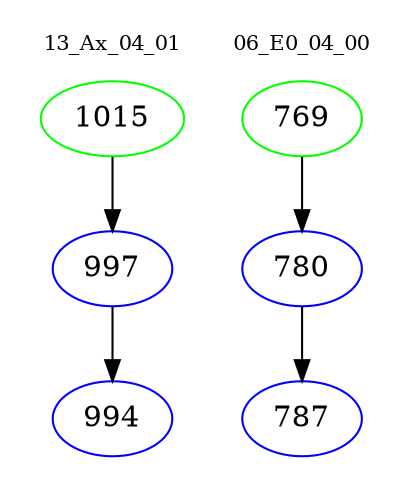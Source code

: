 digraph{
subgraph cluster_0 {
color = white
label = "13_Ax_04_01";
fontsize=10;
T0_1015 [label="1015", color="green"]
T0_1015 -> T0_997 [color="black"]
T0_997 [label="997", color="blue"]
T0_997 -> T0_994 [color="black"]
T0_994 [label="994", color="blue"]
}
subgraph cluster_1 {
color = white
label = "06_E0_04_00";
fontsize=10;
T1_769 [label="769", color="green"]
T1_769 -> T1_780 [color="black"]
T1_780 [label="780", color="blue"]
T1_780 -> T1_787 [color="black"]
T1_787 [label="787", color="blue"]
}
}
